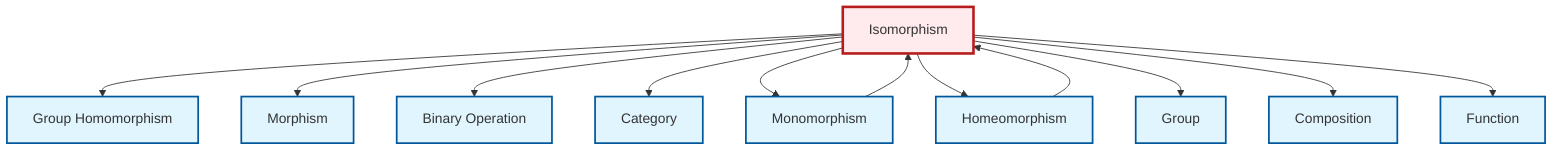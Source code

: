 graph TD
    classDef definition fill:#e1f5fe,stroke:#01579b,stroke-width:2px
    classDef theorem fill:#f3e5f5,stroke:#4a148c,stroke-width:2px
    classDef axiom fill:#fff3e0,stroke:#e65100,stroke-width:2px
    classDef example fill:#e8f5e9,stroke:#1b5e20,stroke-width:2px
    classDef current fill:#ffebee,stroke:#b71c1c,stroke-width:3px
    def-isomorphism["Isomorphism"]:::definition
    def-homomorphism["Group Homomorphism"]:::definition
    def-monomorphism["Monomorphism"]:::definition
    def-function["Function"]:::definition
    def-composition["Composition"]:::definition
    def-morphism["Morphism"]:::definition
    def-group["Group"]:::definition
    def-binary-operation["Binary Operation"]:::definition
    def-category["Category"]:::definition
    def-homeomorphism["Homeomorphism"]:::definition
    def-homeomorphism --> def-isomorphism
    def-isomorphism --> def-homomorphism
    def-isomorphism --> def-morphism
    def-monomorphism --> def-isomorphism
    def-isomorphism --> def-binary-operation
    def-isomorphism --> def-category
    def-isomorphism --> def-monomorphism
    def-isomorphism --> def-homeomorphism
    def-isomorphism --> def-group
    def-isomorphism --> def-composition
    def-isomorphism --> def-function
    class def-isomorphism current